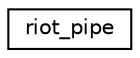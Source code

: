 digraph "Graphical Class Hierarchy"
{
 // LATEX_PDF_SIZE
  edge [fontname="Helvetica",fontsize="10",labelfontname="Helvetica",labelfontsize="10"];
  node [fontname="Helvetica",fontsize="10",shape=record];
  rankdir="LR";
  Node0 [label="riot_pipe",height=0.2,width=0.4,color="black", fillcolor="white", style="filled",URL="$structriot__pipe.html",tooltip="A generic pipe."];
}
